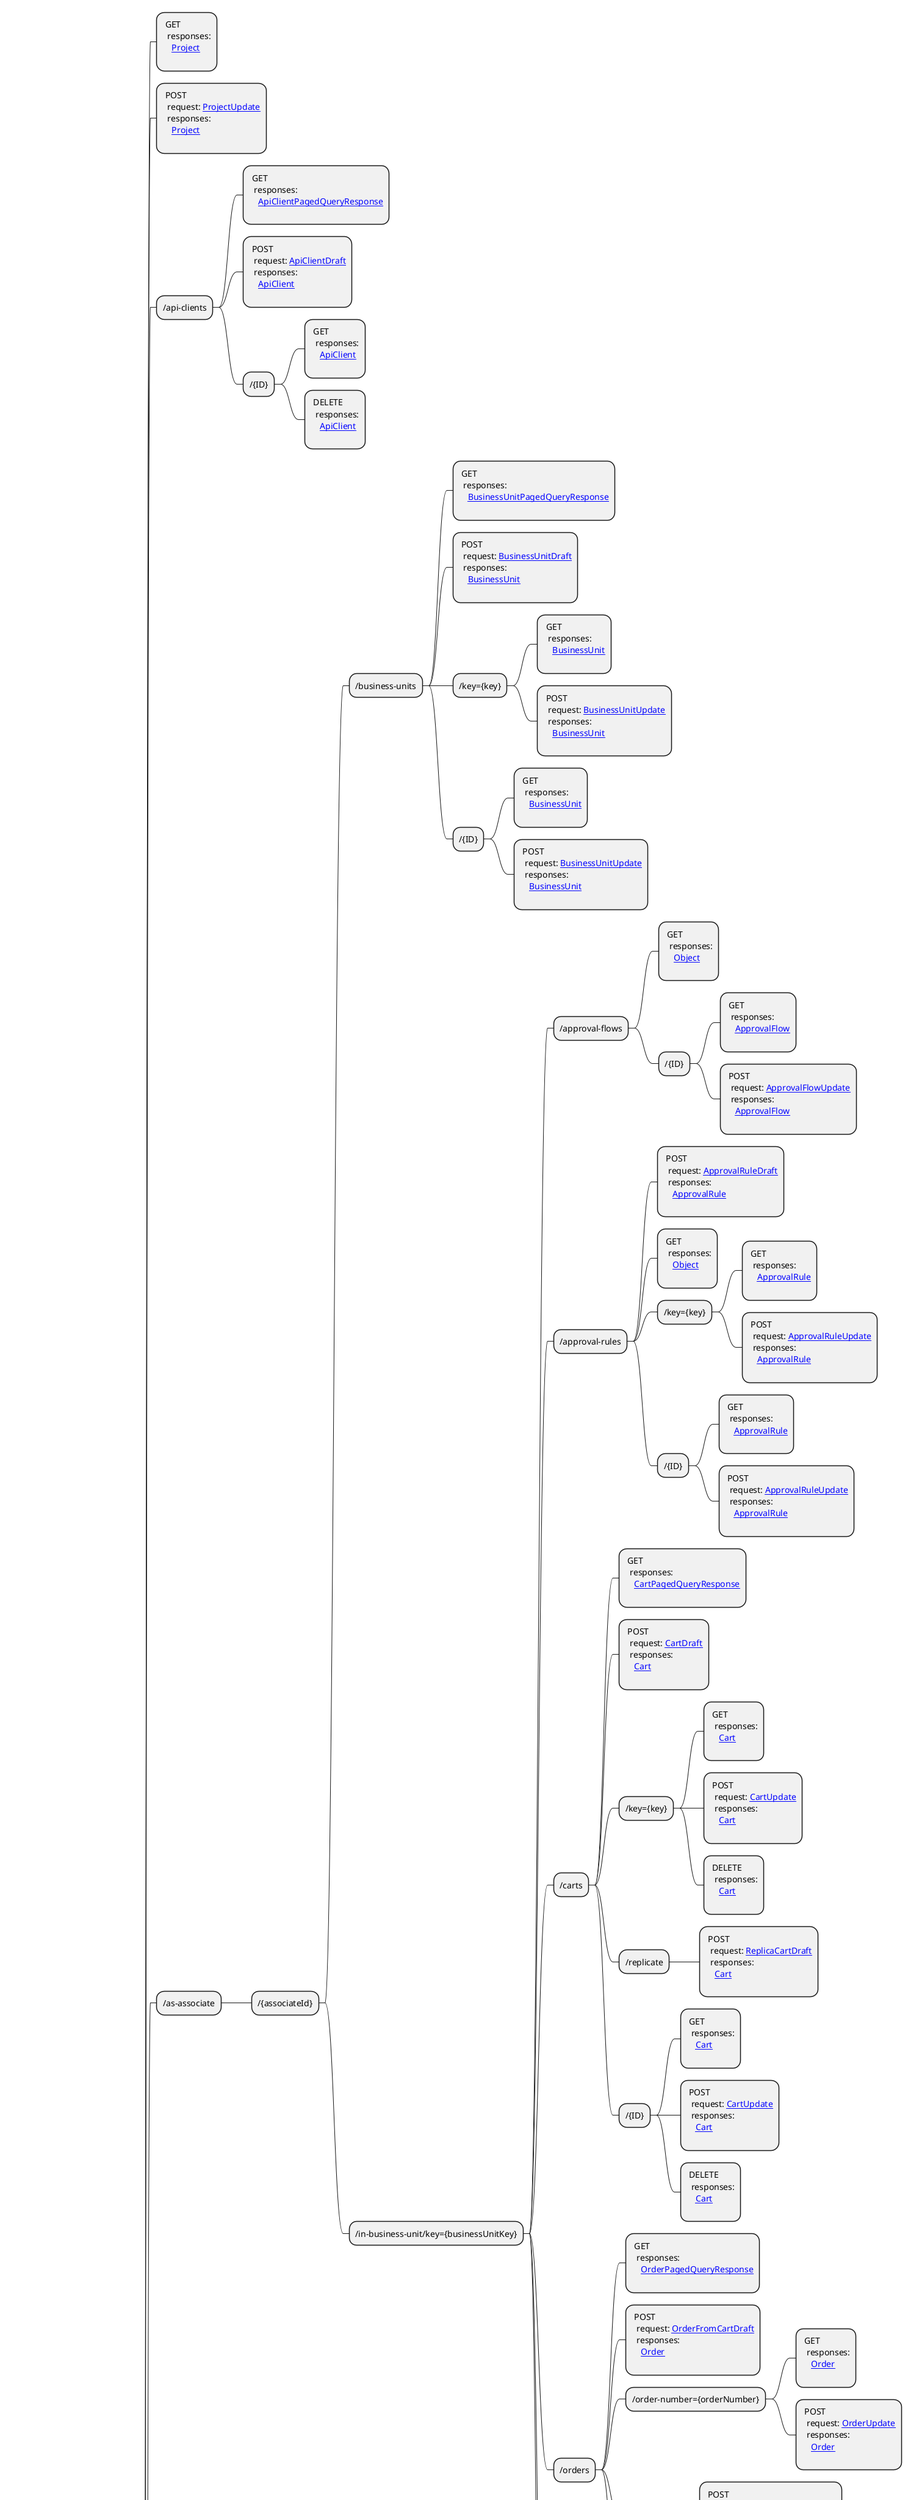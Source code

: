 @startmindmap

* Api
** /{projectKey}
***: GET
  responses:
    [[Project.svg Project]]
;
***: POST
  request: [[ProjectUpdate.svg ProjectUpdate]]
  responses:
    [[Project.svg Project]]
;
*** /api-clients
****: GET
  responses:
    [[ApiClientPagedQueryResponse.svg ApiClientPagedQueryResponse]]
;
****: POST
  request: [[ApiClientDraft.svg ApiClientDraft]]
  responses:
    [[ApiClient.svg ApiClient]]
;
**** /{ID}
*****: GET
  responses:
    [[ApiClient.svg ApiClient]]
;
*****: DELETE
  responses:
    [[ApiClient.svg ApiClient]]
;

*** /as-associate

**** /{associateId}

***** /business-units
******: GET
  responses:
    [[BusinessUnitPagedQueryResponse.svg BusinessUnitPagedQueryResponse]]
;
******: POST
  request: [[BusinessUnitDraft.svg BusinessUnitDraft]]
  responses:
    [[BusinessUnit.svg BusinessUnit]]
;
****** /key={key}
*******: GET
  responses:
    [[BusinessUnit.svg BusinessUnit]]
;
*******: POST
  request: [[BusinessUnitUpdate.svg BusinessUnitUpdate]]
  responses:
    [[BusinessUnit.svg BusinessUnit]]
;

****** /{ID}
*******: GET
  responses:
    [[BusinessUnit.svg BusinessUnit]]
;
*******: POST
  request: [[BusinessUnitUpdate.svg BusinessUnitUpdate]]
  responses:
    [[BusinessUnit.svg BusinessUnit]]
;

***** /in-business-unit/key={businessUnitKey}

****** /approval-flows
*******: GET
  responses:
    [[Object.svg Object]]
;
******* /{ID}
********: GET
  responses:
    [[ApprovalFlow.svg ApprovalFlow]]
;
********: POST
  request: [[ApprovalFlowUpdate.svg ApprovalFlowUpdate]]
  responses:
    [[ApprovalFlow.svg ApprovalFlow]]
;

****** /approval-rules
*******: POST
  request: [[ApprovalRuleDraft.svg ApprovalRuleDraft]]
  responses:
    [[ApprovalRule.svg ApprovalRule]]
;
*******: GET
  responses:
    [[Object.svg Object]]
;
******* /key={key}
********: GET
  responses:
    [[ApprovalRule.svg ApprovalRule]]
;
********: POST
  request: [[ApprovalRuleUpdate.svg ApprovalRuleUpdate]]
  responses:
    [[ApprovalRule.svg ApprovalRule]]
;

******* /{ID}
********: GET
  responses:
    [[ApprovalRule.svg ApprovalRule]]
;
********: POST
  request: [[ApprovalRuleUpdate.svg ApprovalRuleUpdate]]
  responses:
    [[ApprovalRule.svg ApprovalRule]]
;

****** /carts
*******: GET
  responses:
    [[CartPagedQueryResponse.svg CartPagedQueryResponse]]
;
*******: POST
  request: [[CartDraft.svg CartDraft]]
  responses:
    [[Cart.svg Cart]]
;
******* /key={key}
********: GET
  responses:
    [[Cart.svg Cart]]
;
********: POST
  request: [[CartUpdate.svg CartUpdate]]
  responses:
    [[Cart.svg Cart]]
;
********: DELETE
  responses:
    [[Cart.svg Cart]]
;

******* /replicate
********: POST
  request: [[ReplicaCartDraft.svg ReplicaCartDraft]]
  responses:
    [[Cart.svg Cart]]
;

******* /{ID}
********: GET
  responses:
    [[Cart.svg Cart]]
;
********: POST
  request: [[CartUpdate.svg CartUpdate]]
  responses:
    [[Cart.svg Cart]]
;
********: DELETE
  responses:
    [[Cart.svg Cart]]
;

****** /orders
*******: GET
  responses:
    [[OrderPagedQueryResponse.svg OrderPagedQueryResponse]]
;
*******: POST
  request: [[OrderFromCartDraft.svg OrderFromCartDraft]]
  responses:
    [[Order.svg Order]]
;
******* /order-number={orderNumber}
********: GET
  responses:
    [[Order.svg Order]]
;
********: POST
  request: [[OrderUpdate.svg OrderUpdate]]
  responses:
    [[Order.svg Order]]
;

******* /quotes
********: POST
  request: [[OrderFromQuoteDraft.svg OrderFromQuoteDraft]]
  responses:
    [[Order.svg Order]]
;

******* /{ID}
********: GET
  responses:
    [[Order.svg Order]]
;
********: POST
  request: [[OrderUpdate.svg OrderUpdate]]
  responses:
    [[Order.svg Order]]
;

****** /quote-requests
*******: GET
  responses:
    [[QuoteRequestPagedQueryResponse.svg QuoteRequestPagedQueryResponse]]
;
*******: POST
  request: [[QuoteRequestDraft.svg QuoteRequestDraft]]
  responses:
    [[QuoteRequest.svg QuoteRequest]]
;
******* /key={key}
********: GET
  responses:
    [[QuoteRequest.svg QuoteRequest]]
;
********: POST
  request: [[QuoteRequestUpdate.svg QuoteRequestUpdate]]
  responses:
    [[QuoteRequest.svg QuoteRequest]]
;

******* /{ID}
********: GET
  responses:
    [[QuoteRequest.svg QuoteRequest]]
;
********: POST
  request: [[QuoteRequestUpdate.svg QuoteRequestUpdate]]
  responses:
    [[QuoteRequest.svg QuoteRequest]]
;

****** /quotes
*******: GET
  responses:
    [[QuotePagedQueryResponse.svg QuotePagedQueryResponse]]
;
******* /key={key}
********: GET
  responses:
    [[Quote.svg Quote]]
;
********: POST
  request: [[QuoteUpdate.svg QuoteUpdate]]
  responses:
    [[Quote.svg Quote]]
;

******* /{ID}
********: GET
  responses:
    [[Quote.svg Quote]]
;
********: POST
  request: [[QuoteUpdate.svg QuoteUpdate]]
  responses:
    [[Quote.svg Quote]]
;

*** /associate-roles
****: GET
  responses:
    [[AssociateRolePagedQueryResponse.svg AssociateRolePagedQueryResponse]]
;
****: POST
  request: [[AssociateRoleDraft.svg AssociateRoleDraft]]
  responses:
    [[AssociateRole.svg AssociateRole]]
;
**** /key={key}
*****: GET
  responses:
    [[AssociateRole.svg AssociateRole]]
;
*****: POST
  request: [[AssociateRoleUpdate.svg AssociateRoleUpdate]]
  responses:
    [[AssociateRole.svg AssociateRole]]
;
*****: DELETE
  responses:
    [[AssociateRole.svg AssociateRole]]
;

**** /{ID}
*****: GET
  responses:
    [[AssociateRole.svg AssociateRole]]
;
*****: POST
  request: [[AssociateRoleUpdate.svg AssociateRoleUpdate]]
  responses:
    [[AssociateRole.svg AssociateRole]]
;
*****: DELETE
  responses:
    [[AssociateRole.svg AssociateRole]]
;

*** /attribute-groups
****: GET
  responses:
    [[AttributeGroupPagedQueryResponse.svg AttributeGroupPagedQueryResponse]]
;
****: POST
  request: [[AttributeGroupDraft.svg AttributeGroupDraft]]
  responses:
    [[AttributeGroup.svg AttributeGroup]]
;
**** /key={key}
*****: GET
  responses:
    [[AttributeGroup.svg AttributeGroup]]
;
*****: POST
  request: [[AttributeGroupUpdate.svg AttributeGroupUpdate]]
  responses:
    [[AttributeGroup.svg AttributeGroup]]
;
*****: DELETE
  responses:
    [[AttributeGroup.svg AttributeGroup]]
;

**** /{ID}
*****: GET
  responses:
    [[AttributeGroup.svg AttributeGroup]]
;
*****: POST
  request: [[AttributeGroupUpdate.svg AttributeGroupUpdate]]
  responses:
    [[AttributeGroup.svg AttributeGroup]]
;
*****: DELETE
  responses:
    [[AttributeGroup.svg AttributeGroup]]
;

*** /business-units
****: GET
  responses:
    [[BusinessUnitPagedQueryResponse.svg BusinessUnitPagedQueryResponse]]
;
****: POST
  request: [[BusinessUnitDraft.svg BusinessUnitDraft]]
  responses:
    [[BusinessUnit.svg BusinessUnit]]
;
**** /key={key}
*****: GET
  responses:
    [[BusinessUnit.svg BusinessUnit]]
;
*****: POST
  request: [[BusinessUnitUpdate.svg BusinessUnitUpdate]]
  responses:
    [[BusinessUnit.svg BusinessUnit]]
;
*****: DELETE
  responses:
    [[BusinessUnit.svg BusinessUnit]]
;

**** /{ID}
*****: GET
  responses:
    [[BusinessUnit.svg BusinessUnit]]
;
*****: POST
  request: [[BusinessUnitUpdate.svg BusinessUnitUpdate]]
  responses:
    [[BusinessUnit.svg BusinessUnit]]
;
*****: DELETE
  responses:
    [[BusinessUnit.svg BusinessUnit]]
;

*** /cart-discounts
****: GET
  responses:
    [[CartDiscountPagedQueryResponse.svg CartDiscountPagedQueryResponse]]
;
****: POST
  request: [[CartDiscountDraft.svg CartDiscountDraft]]
  responses:
    [[CartDiscount.svg CartDiscount]]
;
**** /key={key}
*****: GET
  responses:
    [[CartDiscount.svg CartDiscount]]
;
*****: POST
  request: [[CartDiscountUpdate.svg CartDiscountUpdate]]
  responses:
    [[CartDiscount.svg CartDiscount]]
;
*****: DELETE
  responses:
    [[CartDiscount.svg CartDiscount]]
;

**** /{ID}
*****: GET
  responses:
    [[CartDiscount.svg CartDiscount]]
;
*****: POST
  request: [[CartDiscountUpdate.svg CartDiscountUpdate]]
  responses:
    [[CartDiscount.svg CartDiscount]]
;
*****: DELETE
  responses:
    [[CartDiscount.svg CartDiscount]]
;

*** /carts
****: GET
  responses:
    [[CartPagedQueryResponse.svg CartPagedQueryResponse]]
;
****: POST
  request: [[CartDraft.svg CartDraft]]
  responses:
    [[Cart.svg Cart]]
;
**** /customer-id={customerId}
*****: GET
  responses:
    [[Cart.svg Cart]]
;

**** /key={key}
*****: GET
  responses:
    [[Cart.svg Cart]]
;
*****: POST
  request: [[CartUpdate.svg CartUpdate]]
  responses:
    [[Cart.svg Cart]]
;
*****: DELETE
  responses:
    [[Cart.svg Cart]]
;

**** /replicate
*****: POST
  request: [[ReplicaCartDraft.svg ReplicaCartDraft]]
  responses:
    [[Cart.svg Cart]]
;

**** /{ID}
*****: GET
  responses:
    [[Cart.svg Cart]]
;
*****: POST
  request: [[CartUpdate.svg CartUpdate]]
  responses:
    [[Cart.svg Cart]]
;
*****: DELETE
  responses:
    [[Cart.svg Cart]]
;

*** /categories
****: GET
  responses:
    [[CategoryPagedQueryResponse.svg CategoryPagedQueryResponse]]
;
****: POST
  request: [[CategoryDraft.svg CategoryDraft]]
  responses:
    [[Category.svg Category]]
;
**** /key={key}
*****: GET
  responses:
    [[Category.svg Category]]
;
*****: POST
  request: [[CategoryUpdate.svg CategoryUpdate]]
  responses:
    [[Category.svg Category]]
;
*****: DELETE
  responses:
    [[Category.svg Category]]
;

**** /{ID}
*****: GET
  responses:
    [[Category.svg Category]]
;
*****: POST
  request: [[CategoryUpdate.svg CategoryUpdate]]
  responses:
    [[Category.svg Category]]
;
*****: DELETE
  responses:
    [[Category.svg Category]]
;

*** /channels
****: GET
  responses:
    [[ChannelPagedQueryResponse.svg ChannelPagedQueryResponse]]
;
****: POST
  request: [[ChannelDraft.svg ChannelDraft]]
  responses:
    [[Channel.svg Channel]]
;
**** /{ID}
*****: GET
  responses:
    [[Channel.svg Channel]]
;
*****: POST
  request: [[ChannelUpdate.svg ChannelUpdate]]
  responses:
    [[Channel.svg Channel]]
;
*****: DELETE
  responses:
    [[Channel.svg Channel]]
;

*** /custom-objects
****: GET
  responses:
    [[CustomObjectPagedQueryResponse.svg CustomObjectPagedQueryResponse]]
;
****: POST
  request: [[CustomObjectDraft.svg CustomObjectDraft]]
  responses:
    [[CustomObject.svg CustomObject]]
;
**** /{container}
*****: GET
  responses:
    [[CustomObjectPagedQueryResponse.svg CustomObjectPagedQueryResponse]]
;

**** /{container}/{key}
*****: GET
  responses:
    [[CustomObject.svg CustomObject]]
;
*****: DELETE
  responses:
    [[CustomObject.svg CustomObject]]
;

*** /customer-groups
****: GET
  responses:
    [[CustomerGroupPagedQueryResponse.svg CustomerGroupPagedQueryResponse]]
;
****: POST
  request: [[CustomerGroupDraft.svg CustomerGroupDraft]]
  responses:
    [[CustomerGroup.svg CustomerGroup]]
;
**** /key={key}
*****: GET
  responses:
    [[CustomerGroup.svg CustomerGroup]]
;
*****: POST
  request: [[CustomerGroupUpdate.svg CustomerGroupUpdate]]
  responses:
    [[CustomerGroup.svg CustomerGroup]]
;
*****: DELETE
  responses:
    [[CustomerGroup.svg CustomerGroup]]
;

**** /{ID}
*****: GET
  responses:
    [[CustomerGroup.svg CustomerGroup]]
;
*****: POST
  request: [[CustomerGroupUpdate.svg CustomerGroupUpdate]]
  responses:
    [[CustomerGroup.svg CustomerGroup]]
;
*****: DELETE
  responses:
    [[CustomerGroup.svg CustomerGroup]]
;

*** /customers
****: GET
  responses:
    [[CustomerPagedQueryResponse.svg CustomerPagedQueryResponse]]
;
****: POST
  request: [[CustomerDraft.svg CustomerDraft]]
  responses:
    [[CustomerSignInResult.svg CustomerSignInResult]]
;
**** /email-token
*****: POST
  request: [[CustomerCreateEmailToken.svg CustomerCreateEmailToken]]
  responses:
    [[CustomerToken.svg CustomerToken]]
;

**** /email-token={emailToken}
*****: GET
  responses:
    [[Customer.svg Customer]]
;

**** /email/confirm
*****: POST
  request: [[CustomerEmailVerify.svg CustomerEmailVerify]]
  responses:
    [[Customer.svg Customer]]
;

**** /key={key}
*****: GET
  responses:
    [[Customer.svg Customer]]
;
*****: POST
  request: [[CustomerUpdate.svg CustomerUpdate]]
  responses:
    [[Customer.svg Customer]]
;
*****: DELETE
  responses:
    [[Customer.svg Customer]]
;

**** /password
*****: POST
  request: [[CustomerChangePassword.svg CustomerChangePassword]]
  responses:
    [[Customer.svg Customer]]
;

**** /password-token
*****: POST
  request: [[CustomerCreatePasswordResetToken.svg CustomerCreatePasswordResetToken]]
  responses:
    [[CustomerToken.svg CustomerToken]]
;

**** /password-token={passwordToken}
*****: GET
  responses:
    [[Customer.svg Customer]]
;

**** /password/reset
*****: POST
  request: [[CustomerResetPassword.svg CustomerResetPassword]]
  responses:
    [[Customer.svg Customer]]
;

**** /{ID}
*****: GET
  responses:
    [[Customer.svg Customer]]
;
*****: POST
  request: [[CustomerUpdate.svg CustomerUpdate]]
  responses:
    [[Customer.svg Customer]]
;
*****: DELETE
  responses:
    [[Customer.svg Customer]]
;

*** /discount-codes
****: GET
  responses:
    [[DiscountCodePagedQueryResponse.svg DiscountCodePagedQueryResponse]]
;
****: POST
  request: [[DiscountCodeDraft.svg DiscountCodeDraft]]
  responses:
    [[DiscountCode.svg DiscountCode]]
;
**** /{ID}
*****: GET
  responses:
    [[DiscountCode.svg DiscountCode]]
;
*****: POST
  request: [[DiscountCodeUpdate.svg DiscountCodeUpdate]]
  responses:
    [[DiscountCode.svg DiscountCode]]
;
*****: DELETE
  responses:
    [[DiscountCode.svg DiscountCode]]
;

*** /extensions
****: GET
  responses:
    [[ExtensionPagedQueryResponse.svg ExtensionPagedQueryResponse]]
;
****: POST
  request: [[ExtensionDraft.svg ExtensionDraft]]
  responses:
    [[Extension.svg Extension]]
;
**** /key={key}
*****: GET
  responses:
    [[Extension.svg Extension]]
;
*****: POST
  request: [[ExtensionUpdate.svg ExtensionUpdate]]
  responses:
    [[Extension.svg Extension]]
;
*****: DELETE
  responses:
    [[Extension.svg Extension]]
;

**** /{ID}
*****: GET
  responses:
    [[Extension.svg Extension]]
;
*****: POST
  request: [[ExtensionUpdate.svg ExtensionUpdate]]
  responses:
    [[Extension.svg Extension]]
;
*****: DELETE
  responses:
    [[Extension.svg Extension]]
;

*** /graphql
****: POST
  request: [[GraphQLRequest.svg GraphQLRequest]]
  responses:
    [[GraphQLResponse.svg GraphQLResponse]]
;

*** /in-business-unit/key={businessUnitKey}

**** /me

***** /customers
******: POST
  request: [[MyBusinessUnitAssociateDraft.svg MyBusinessUnitAssociateDraft]]
  responses:
    [[CustomerSignInResult.svg CustomerSignInResult]]
;

*** /in-store/key={storeKey}

**** /cart-discounts
*****: GET
  responses:
    [[CartDiscount.svg CartDiscount]]
;
*****: POST
  request: [[CartDiscountDraft.svg CartDiscountDraft]]
  responses:
    [[CartDiscount.svg CartDiscount]]
;
***** /key={key}
******: GET
  responses:
    [[CartDiscount.svg CartDiscount]]
;
******: POST
  request: [[CartDiscountUpdate.svg CartDiscountUpdate]]
  responses:
    [[CartDiscount.svg CartDiscount]]
;
******: DELETE
  responses:
    [[CartDiscount.svg CartDiscount]]
;

***** /{ID}
******: GET
  responses:
    [[CartDiscount.svg CartDiscount]]
;
******: POST
  request: [[CartDiscountUpdate.svg CartDiscountUpdate]]
  responses:
    [[CartDiscount.svg CartDiscount]]
;
******: DELETE
  responses:
    [[CartDiscount.svg CartDiscount]]
;

**** /carts
*****: GET
  responses:
    [[CartPagedQueryResponse.svg CartPagedQueryResponse]]
;
*****: POST
  request: [[CartDraft.svg CartDraft]]
  responses:
    [[Cart.svg Cart]]
;
***** /customer-id={customerId}
******: GET
  responses:
    [[Cart.svg Cart]]
;

***** /key={key}
******: GET
  responses:
    [[Cart.svg Cart]]
;
******: POST
  request: [[CartUpdate.svg CartUpdate]]
  responses:
    [[Cart.svg Cart]]
;
******: DELETE
  responses:
    [[Cart.svg Cart]]
;

***** /replicate
******: POST
  request: [[ReplicaCartDraft.svg ReplicaCartDraft]]
  responses:
    [[Cart.svg Cart]]
;

***** /{ID}
******: GET
  responses:
    [[Cart.svg Cart]]
;
******: POST
  request: [[CartUpdate.svg CartUpdate]]
  responses:
    [[Cart.svg Cart]]
;
******: DELETE
  responses:
    [[Cart.svg Cart]]
;

**** /customers
*****: GET
  responses:
    [[CustomerPagedQueryResponse.svg CustomerPagedQueryResponse]]
;
*****: POST
  request: [[CustomerDraft.svg CustomerDraft]]
  responses:
    [[CustomerSignInResult.svg CustomerSignInResult]]
;
***** /email-token
******: POST
  request: [[CustomerCreateEmailToken.svg CustomerCreateEmailToken]]
  responses:
    [[CustomerToken.svg CustomerToken]]
;

***** /email-token={emailToken}
******: GET
  responses:
    [[Customer.svg Customer]]
;

***** /email/confirm
******: POST
  request: [[CustomerEmailVerify.svg CustomerEmailVerify]]
  responses:
    [[Customer.svg Customer]]
;

***** /key={key}
******: GET
  responses:
    [[Customer.svg Customer]]
;
******: POST
  request: [[CustomerUpdate.svg CustomerUpdate]]
  responses:
    [[Customer.svg Customer]]
;
******: DELETE
  responses:
    [[Customer.svg Customer]]
;

***** /password
******: POST
  request: [[CustomerChangePassword.svg CustomerChangePassword]]
  responses:
    [[Customer.svg Customer]]
;

***** /password-token
******: POST
  request: [[CustomerCreatePasswordResetToken.svg CustomerCreatePasswordResetToken]]
  responses:
    [[CustomerToken.svg CustomerToken]]
;

***** /password-token={passwordToken}
******: GET
  responses:
    [[Customer.svg Customer]]
;

***** /password/reset
******: POST
  request: [[CustomerResetPassword.svg CustomerResetPassword]]
  responses:
    [[Customer.svg Customer]]
;

***** /{ID}
******: GET
  responses:
    [[Customer.svg Customer]]
;
******: POST
  request: [[CustomerUpdate.svg CustomerUpdate]]
  responses:
    [[Customer.svg Customer]]
;
******: DELETE
  responses:
    [[Customer.svg Customer]]
;

**** /login
*****: POST
  request: [[CustomerSignin.svg CustomerSignin]]
  responses:
    [[CustomerSignInResult.svg CustomerSignInResult]]
;

**** /me
*****: GET
  responses:
    [[Customer.svg Customer]]
;
*****: POST
  request: [[MyCustomerUpdate.svg MyCustomerUpdate]]
  responses:
    [[Customer.svg Customer]]
;
*****: DELETE
  responses:
    [[Customer.svg Customer]]
;
***** /active-cart
******: GET
  responses:
    [[Cart.svg Cart]]
;

***** /carts
******: GET
  responses:
    [[CartPagedQueryResponse.svg CartPagedQueryResponse]]
;
******: POST
  request: [[MyCartDraft.svg MyCartDraft]]
  responses:
    [[Cart.svg Cart]]
;
****** /{ID}
*******: GET
  responses:
    [[Cart.svg Cart]]
;
*******: POST
  request: [[MyCartUpdate.svg MyCartUpdate]]
  responses:
    [[Cart.svg Cart]]
;
*******: DELETE
  responses:
    [[Cart.svg Cart]]
;

***** /email/confirm
******: POST
  request: [[MyCustomerEmailVerify.svg MyCustomerEmailVerify]]
  responses:
    [[Customer.svg Customer]]
;

***** /login
******: POST
  request: [[MyCustomerSignin.svg MyCustomerSignin]]
  responses:
    [[CustomerSignInResult.svg CustomerSignInResult]]
;

***** /orders
******: GET
  responses:
    [[OrderPagedQueryResponse.svg OrderPagedQueryResponse]]
;
******: POST
  request: [[MyOrderFromCartDraft.svg MyOrderFromCartDraft]]
  responses:
    [[Order.svg Order]]
;
****** /{ID}
*******: GET
  responses:
    [[Order.svg Order]]
;

***** /password
******: POST
  request: [[MyCustomerChangePassword.svg MyCustomerChangePassword]]
  responses:
    [[Customer.svg Customer]]
;
****** /reset
*******: POST
  request: [[MyCustomerResetPassword.svg MyCustomerResetPassword]]
  responses:
    [[Customer.svg Customer]]
;

***** /shopping-lists
******: GET
  responses:
    [[ShoppingListPagedQueryResponse.svg ShoppingListPagedQueryResponse]]
;
******: POST
  request: [[MyShoppingListDraft.svg MyShoppingListDraft]]
  responses:
    [[ShoppingList.svg ShoppingList]]
;
****** /key={key}
*******: GET
  responses:
    [[ShoppingList.svg ShoppingList]]
;
*******: POST
  request: [[MyShoppingListUpdate.svg MyShoppingListUpdate]]
  responses:
    [[ShoppingList.svg ShoppingList]]
;
*******: DELETE
  responses:
    [[ShoppingList.svg ShoppingList]]
;

****** /{ID}
*******: GET
  responses:
    [[ShoppingList.svg ShoppingList]]
;
*******: POST
  request: [[MyShoppingListUpdate.svg MyShoppingListUpdate]]
  responses:
    [[ShoppingList.svg ShoppingList]]
;
*******: DELETE
  responses:
    [[ShoppingList.svg ShoppingList]]
;

***** /signup
******: POST
  request: [[MyCustomerDraft.svg MyCustomerDraft]]
  responses:
    [[CustomerSignInResult.svg CustomerSignInResult]]
;

**** /orders
*****: GET
  responses:
    [[OrderPagedQueryResponse.svg OrderPagedQueryResponse]]
;
*****: POST
  request: [[OrderFromCartDraft.svg OrderFromCartDraft]]
  responses:
    [[Order.svg Order]]
;
***** /order-number={orderNumber}
******: GET
  responses:
    [[Order.svg Order]]
;
******: POST
  request: [[OrderUpdate.svg OrderUpdate]]
  responses:
    [[Order.svg Order]]
;
******: DELETE
  responses:
    [[Order.svg Order]]
;

***** /{ID}
******: GET
  responses:
    [[Order.svg Order]]
;
******: POST
  request: [[OrderUpdate.svg OrderUpdate]]
  responses:
    [[Order.svg Order]]
;
******: DELETE
  responses:
    [[Order.svg Order]]
;

**** /product-projections

***** /key={key}
******: GET
  responses:
    [[ProductProjection.svg ProductProjection]]
;

***** /{ID}
******: GET
  responses:
    [[ProductProjection.svg ProductProjection]]
;

**** /product-selection-assignments
*****: GET
  responses:
    [[ProductsInStorePagedQueryResponse.svg ProductsInStorePagedQueryResponse]]
;

**** /shipping-methods

***** /matching-cart
******: GET
  responses:
    [[ShippingMethodPagedQueryResponse.svg ShippingMethodPagedQueryResponse]]
;

**** /shopping-lists
*****: GET
  responses:
    [[ShoppingListPagedQueryResponse.svg ShoppingListPagedQueryResponse]]
;
*****: POST
  request: [[ShoppingListDraft.svg ShoppingListDraft]]
  responses:
    [[ShoppingList.svg ShoppingList]]
;
***** /key={key}
******: GET
  responses:
    [[ShoppingList.svg ShoppingList]]
;
******: POST
  request: [[ShoppingListUpdate.svg ShoppingListUpdate]]
  responses:
    [[ShoppingList.svg ShoppingList]]
;
******: DELETE
  responses:
    [[ShoppingList.svg ShoppingList]]
;

***** /{ID}
******: GET
  responses:
    [[ShoppingList.svg ShoppingList]]
;
******: POST
  request: [[ShoppingListUpdate.svg ShoppingListUpdate]]
  responses:
    [[ShoppingList.svg ShoppingList]]
;
******: DELETE
  responses:
    [[ShoppingList.svg ShoppingList]]
;

*** /inventory
****: GET
  responses:
    [[InventoryPagedQueryResponse.svg InventoryPagedQueryResponse]]
;
****: POST
  request: [[InventoryEntryDraft.svg InventoryEntryDraft]]
  responses:
    [[InventoryEntry.svg InventoryEntry]]
;
**** /key={key}
*****: GET
  responses:
    [[InventoryEntry.svg InventoryEntry]]
;
*****: POST
  request: [[InventoryEntryUpdate.svg InventoryEntryUpdate]]
  responses:
    [[InventoryEntry.svg InventoryEntry]]
;
*****: DELETE
  responses:
    [[InventoryEntry.svg InventoryEntry]]
;

**** /{ID}
*****: GET
  responses:
    [[InventoryEntry.svg InventoryEntry]]
;
*****: POST
  request: [[InventoryEntryUpdate.svg InventoryEntryUpdate]]
  responses:
    [[InventoryEntry.svg InventoryEntry]]
;
*****: DELETE
  responses:
    [[InventoryEntry.svg InventoryEntry]]
;

*** /login
****: POST
  request: [[CustomerSignin.svg CustomerSignin]]
  responses:
    [[CustomerSignInResult.svg CustomerSignInResult]]
;

*** /me
****: GET
  responses:
    [[Customer.svg Customer]]
;
****: POST
  request: [[MyCustomerUpdate.svg MyCustomerUpdate]]
  responses:
    [[Customer.svg Customer]]
;
****: DELETE
  responses:
    [[Customer.svg Customer]]
;
**** /active-cart
*****: GET
  responses:
    [[Cart.svg Cart]]
;

**** /business-units
*****: GET
  responses:
    [[BusinessUnitPagedQueryResponse.svg BusinessUnitPagedQueryResponse]]
;
*****: POST
  request: [[MyBusinessUnitDraft.svg MyBusinessUnitDraft]]
  responses:
    [[BusinessUnit.svg BusinessUnit]]
;
***** /key={key}
******: GET
  responses:
    [[BusinessUnit.svg BusinessUnit]]
;
******: POST
  request: [[MyBusinessUnitUpdate.svg MyBusinessUnitUpdate]]
  responses:
    [[BusinessUnit.svg BusinessUnit]]
;
******: DELETE
  responses:
    [[BusinessUnit.svg BusinessUnit]]
;

***** /{ID}
******: GET
  responses:
    [[BusinessUnit.svg BusinessUnit]]
;
******: POST
  request: [[MyBusinessUnitUpdate.svg MyBusinessUnitUpdate]]
  responses:
    [[BusinessUnit.svg BusinessUnit]]
;
******: DELETE
  responses:
    [[BusinessUnit.svg BusinessUnit]]
;

**** /carts
*****: GET
  responses:
    [[CartPagedQueryResponse.svg CartPagedQueryResponse]]
;
*****: POST
  request: [[MyCartDraft.svg MyCartDraft]]
  responses:
    [[Cart.svg Cart]]
;
***** /key={key}
******: GET
  responses:
    [[Cart.svg Cart]]
;
******: POST
  request: [[MyCartUpdate.svg MyCartUpdate]]
  responses:
    [[Cart.svg Cart]]
;
******: DELETE
  responses:
    [[Cart.svg Cart]]
;

***** /replicate
******: POST
  request: [[ReplicaMyCartDraft.svg ReplicaMyCartDraft]]
  responses:
    [[Cart.svg Cart]]
;

***** /{ID}
******: GET
  responses:
    [[Cart.svg Cart]]
;
******: POST
  request: [[MyCartUpdate.svg MyCartUpdate]]
  responses:
    [[Cart.svg Cart]]
;
******: DELETE
  responses:
    [[Cart.svg Cart]]
;

**** /email/confirm
*****: POST
  request: [[MyCustomerEmailVerify.svg MyCustomerEmailVerify]]
  responses:
    [[Customer.svg Customer]]
;

**** /login
*****: POST
  request: [[MyCustomerSignin.svg MyCustomerSignin]]
  responses:
    [[CustomerSignInResult.svg CustomerSignInResult]]
;

**** /orders
*****: GET
  responses:
    [[OrderPagedQueryResponse.svg OrderPagedQueryResponse]]
;
*****: POST
  request: [[MyOrderFromCartDraft.svg MyOrderFromCartDraft]]
  responses:
    [[Order.svg Order]]
;
***** /quotes
******: POST
  request: [[MyOrderFromQuoteDraft.svg MyOrderFromQuoteDraft]]
  responses:
    [[Order.svg Order]]
;

***** /{ID}
******: GET
  responses:
    [[Order.svg Order]]
;

**** /password
*****: POST
  request: [[MyCustomerChangePassword.svg MyCustomerChangePassword]]
  responses:
    [[Customer.svg Customer]]
;
***** /reset
******: POST
  request: [[MyCustomerResetPassword.svg MyCustomerResetPassword]]
  responses:
    [[Customer.svg Customer]]
;

**** /payments
*****: GET
  responses:
    [[MyPaymentPagedQueryResponse.svg MyPaymentPagedQueryResponse]]
;
*****: POST
  request: [[MyPaymentDraft.svg MyPaymentDraft]]
  responses:
    [[MyPayment.svg MyPayment]]
;
***** /{ID}
******: GET
  responses:
    [[MyPayment.svg MyPayment]]
;
******: POST
  request: [[MyPaymentUpdate.svg MyPaymentUpdate]]
  responses:
    [[MyPayment.svg MyPayment]]
;
******: DELETE
  responses:
    [[MyPayment.svg MyPayment]]
;

**** /quote-requests
*****: GET
  responses:
    [[QuoteRequestPagedQueryResponse.svg QuoteRequestPagedQueryResponse]]
;
*****: POST
  request: [[MyQuoteRequestDraft.svg MyQuoteRequestDraft]]
  responses:
    [[QuoteRequest.svg QuoteRequest]]
;
***** /key={key}
******: GET
  responses:
    [[QuoteRequest.svg QuoteRequest]]
;
******: POST
  request: [[MyQuoteRequestUpdate.svg MyQuoteRequestUpdate]]
  responses:
    [[QuoteRequest.svg QuoteRequest]]
;
******: DELETE
  responses:
    [[QuoteRequest.svg QuoteRequest]]
;

***** /{ID}
******: GET
  responses:
    [[QuoteRequest.svg QuoteRequest]]
;
******: POST
  request: [[MyQuoteRequestUpdate.svg MyQuoteRequestUpdate]]
  responses:
    [[QuoteRequest.svg QuoteRequest]]
;
******: DELETE
  responses:
    [[QuoteRequest.svg QuoteRequest]]
;

**** /quotes
*****: GET
  responses:
    [[QuotePagedQueryResponse.svg QuotePagedQueryResponse]]
;
***** /key={key}
******: GET
  responses:
    [[Quote.svg Quote]]
;
******: POST
  request: [[MyQuoteUpdate.svg MyQuoteUpdate]]
  responses:
    [[Quote.svg Quote]]
;

***** /{ID}
******: GET
  responses:
    [[Quote.svg Quote]]
;
******: POST
  request: [[MyQuoteUpdate.svg MyQuoteUpdate]]
  responses:
    [[Quote.svg Quote]]
;

**** /shopping-lists
*****: GET
  responses:
    [[ShoppingListPagedQueryResponse.svg ShoppingListPagedQueryResponse]]
;
*****: POST
  request: [[MyShoppingListDraft.svg MyShoppingListDraft]]
  responses:
    [[ShoppingList.svg ShoppingList]]
;
***** /key={key}
******: GET
  responses:
    [[ShoppingList.svg ShoppingList]]
;
******: POST
  request: [[MyShoppingListUpdate.svg MyShoppingListUpdate]]
  responses:
    [[ShoppingList.svg ShoppingList]]
;
******: DELETE
  responses:
    [[ShoppingList.svg ShoppingList]]
;

***** /{ID}
******: GET
  responses:
    [[ShoppingList.svg ShoppingList]]
;
******: POST
  request: [[MyShoppingListUpdate.svg MyShoppingListUpdate]]
  responses:
    [[ShoppingList.svg ShoppingList]]
;
******: DELETE
  responses:
    [[ShoppingList.svg ShoppingList]]
;

**** /signup
*****: POST
  request: [[MyCustomerDraft.svg MyCustomerDraft]]
  responses:
    [[CustomerSignInResult.svg CustomerSignInResult]]
;

*** /messages
****: GET
  responses:
    [[MessagePagedQueryResponse.svg MessagePagedQueryResponse]]
;
**** /{ID}
*****: GET
  responses:
    [[Message.svg Message]]
;

*** /orders
****: GET
  responses:
    [[OrderPagedQueryResponse.svg OrderPagedQueryResponse]]
;
****: POST
  request: [[OrderFromCartDraft.svg OrderFromCartDraft]]
  responses:
    [[Order.svg Order]]
;
**** /edits
*****: GET
  responses:
    [[OrderEditPagedQueryResponse.svg OrderEditPagedQueryResponse]]
;
*****: POST
  request: [[OrderEditDraft.svg OrderEditDraft]]
  responses:
    [[OrderEdit.svg OrderEdit]]
;
***** /key={key}
******: GET
  responses:
    [[OrderEdit.svg OrderEdit]]
;
******: POST
  request: [[OrderEditUpdate.svg OrderEditUpdate]]
  responses:
    [[OrderEdit.svg OrderEdit]]
;
******: DELETE
  responses:
    [[OrderEdit.svg OrderEdit]]
;

***** /{ID}
******: GET
  responses:
    [[OrderEdit.svg OrderEdit]]
;
******: POST
  request: [[OrderEditUpdate.svg OrderEditUpdate]]
  responses:
    [[OrderEdit.svg OrderEdit]]
;
******: DELETE
  responses:
    [[OrderEdit.svg OrderEdit]]
;
****** /apply
*******: POST
  request: [[OrderEditApply.svg OrderEditApply]]
  responses:
    [[OrderEdit.svg OrderEdit]]
;

**** /import
*****: POST
  request: [[OrderImportDraft.svg OrderImportDraft]]
  responses:
    [[Order.svg Order]]
;

**** /order-number={orderNumber}
*****: GET
  responses:
    [[Order.svg Order]]
;
*****: POST
  request: [[OrderUpdate.svg OrderUpdate]]
  responses:
    [[Order.svg Order]]
;
*****: DELETE
  responses:
    [[Order.svg Order]]
;

**** /quotes
*****: POST
  request: [[OrderFromQuoteDraft.svg OrderFromQuoteDraft]]
  responses:
    [[Order.svg Order]]
;

**** /search
*****: POST
  request: [[OrderSearchRequest.svg OrderSearchRequest]]
  responses:
    [[OrderPagedSearchResponse.svg OrderPagedSearchResponse]]
;
*****: HEAD
  responses:
    
;

**** /{ID}
*****: GET
  responses:
    [[Order.svg Order]]
;
*****: POST
  request: [[OrderUpdate.svg OrderUpdate]]
  responses:
    [[Order.svg Order]]
;
*****: DELETE
  responses:
    [[Order.svg Order]]
;

*** /payments
****: GET
  responses:
    [[PaymentPagedQueryResponse.svg PaymentPagedQueryResponse]]
;
****: POST
  request: [[PaymentDraft.svg PaymentDraft]]
  responses:
    [[Payment.svg Payment]]
;
**** /key={key}
*****: GET
  responses:
    [[Payment.svg Payment]]
;
*****: POST
  request: [[PaymentUpdate.svg PaymentUpdate]]
  responses:
    [[Payment.svg Payment]]
;
*****: DELETE
  responses:
    [[Payment.svg Payment]]
;

**** /{ID}
*****: GET
  responses:
    [[Payment.svg Payment]]
;
*****: POST
  request: [[PaymentUpdate.svg PaymentUpdate]]
  responses:
    [[Payment.svg Payment]]
;
*****: DELETE
  responses:
    [[Payment.svg Payment]]
;

*** /product-discounts
****: GET
  responses:
    [[ProductDiscountPagedQueryResponse.svg ProductDiscountPagedQueryResponse]]
;
****: POST
  request: [[ProductDiscountDraft.svg ProductDiscountDraft]]
  responses:
    [[ProductDiscount.svg ProductDiscount]]
;
**** /key={key}
*****: GET
  responses:
    [[ProductDiscount.svg ProductDiscount]]
;
*****: POST
  request: [[ProductDiscountUpdate.svg ProductDiscountUpdate]]
  responses:
    [[ProductDiscount.svg ProductDiscount]]
;
*****: DELETE
  responses:
    [[ProductDiscount.svg ProductDiscount]]
;

**** /matching
*****: POST
  request: [[ProductDiscountMatchQuery.svg ProductDiscountMatchQuery]]
  responses:
    [[ProductDiscount.svg ProductDiscount]]
;

**** /{ID}
*****: GET
  responses:
    [[ProductDiscount.svg ProductDiscount]]
;
*****: POST
  request: [[ProductDiscountUpdate.svg ProductDiscountUpdate]]
  responses:
    [[ProductDiscount.svg ProductDiscount]]
;
*****: DELETE
  responses:
    [[ProductDiscount.svg ProductDiscount]]
;

*** /product-projections
****: GET
  responses:
    [[ProductProjectionPagedQueryResponse.svg ProductProjectionPagedQueryResponse]]
;
**** /key={key}
*****: GET
  responses:
    [[ProductProjection.svg ProductProjection]]
;

**** /search
*****: POST
  request: String
  responses:
    [[ProductProjectionPagedSearchResponse.svg ProductProjectionPagedSearchResponse]]
;
*****: GET
  responses:
    [[ProductProjectionPagedSearchResponse.svg ProductProjectionPagedSearchResponse]]
;

**** /suggest
*****: GET
  responses:
    [[SuggestionResult.svg SuggestionResult]]
;

**** /{ID}
*****: GET
  responses:
    [[ProductProjection.svg ProductProjection]]
;

*** /product-selections
****: GET
  responses:
    [[ProductSelectionPagedQueryResponse.svg ProductSelectionPagedQueryResponse]]
;
****: POST
  request: [[ProductSelectionDraft.svg ProductSelectionDraft]]
  responses:
    [[ProductSelection.svg ProductSelection]]
;
**** /key={key}
*****: GET
  responses:
    [[ProductSelection.svg ProductSelection]]
;
*****: POST
  request: [[ProductSelectionUpdate.svg ProductSelectionUpdate]]
  responses:
    [[ProductSelection.svg ProductSelection]]
;
*****: DELETE
  responses:
    [[ProductSelection.svg ProductSelection]]
;
***** /products
******: GET
  responses:
    [[ProductSelectionProductPagedQueryResponse.svg ProductSelectionProductPagedQueryResponse]]
;

**** /{ID}
*****: GET
  responses:
    [[ProductSelection.svg ProductSelection]]
;
*****: POST
  request: [[ProductSelectionUpdate.svg ProductSelectionUpdate]]
  responses:
    [[ProductSelection.svg ProductSelection]]
;
*****: DELETE
  responses:
    [[ProductSelection.svg ProductSelection]]
;
***** /products
******: GET
  responses:
    [[ProductSelectionProductPagedQueryResponse.svg ProductSelectionProductPagedQueryResponse]]
;

*** /product-types
****: GET
  responses:
    [[ProductTypePagedQueryResponse.svg ProductTypePagedQueryResponse]]
;
****: HEAD
  responses:
    
;
****: POST
  request: [[ProductTypeDraft.svg ProductTypeDraft]]
  responses:
    [[ProductType.svg ProductType]]
;
**** /key={key}
*****: GET
  responses:
    [[ProductType.svg ProductType]]
;
*****: HEAD
  responses:
    
;
*****: POST
  request: [[ProductTypeUpdate.svg ProductTypeUpdate]]
  responses:
    [[ProductType.svg ProductType]]
;
*****: DELETE
  responses:
    [[ProductType.svg ProductType]]
;

**** /{ID}
*****: GET
  responses:
    [[ProductType.svg ProductType]]
;
*****: HEAD
  responses:
    
;
*****: POST
  request: [[ProductTypeUpdate.svg ProductTypeUpdate]]
  responses:
    [[ProductType.svg ProductType]]
;
*****: DELETE
  responses:
    [[ProductType.svg ProductType]]
;

*** /products
****: GET
  responses:
    [[ProductPagedQueryResponse.svg ProductPagedQueryResponse]]
;
****: HEAD
  responses:
    
;
****: POST
  request: [[ProductDraft.svg ProductDraft]]
  responses:
    [[Product.svg Product]]
;
**** /key={key}
*****: GET
  responses:
    [[Product.svg Product]]
;
*****: HEAD
  responses:
    
;
*****: POST
  request: [[ProductUpdate.svg ProductUpdate]]
  responses:
    [[Product.svg Product]]
;
*****: DELETE
  responses:
    [[Product.svg Product]]
;
***** /product-selections
******: GET
  responses:
    [[AssignedProductSelectionPagedQueryResponse.svg AssignedProductSelectionPagedQueryResponse]]
;

**** /{ID}
*****: GET
  responses:
    [[Product.svg Product]]
;
*****: HEAD
  responses:
    
;
*****: POST
  request: [[ProductUpdate.svg ProductUpdate]]
  responses:
    [[Product.svg Product]]
;
*****: DELETE
  responses:
    [[Product.svg Product]]
;
***** /images
******: POST
  request: [[File.svg File]]
  responses:
    [[Product.svg Product]]
;

***** /product-selections
******: GET
  responses:
    [[AssignedProductSelectionPagedQueryResponse.svg AssignedProductSelectionPagedQueryResponse]]
;

*** /quote-requests
****: GET
  responses:
    [[QuoteRequestPagedQueryResponse.svg QuoteRequestPagedQueryResponse]]
;
****: POST
  request: [[QuoteRequestDraft.svg QuoteRequestDraft]]
  responses:
    [[QuoteRequest.svg QuoteRequest]]
;
**** /key={key}
*****: GET
  responses:
    [[QuoteRequest.svg QuoteRequest]]
;
*****: POST
  request: [[QuoteRequestUpdate.svg QuoteRequestUpdate]]
  responses:
    [[QuoteRequest.svg QuoteRequest]]
;
*****: DELETE
  responses:
    [[QuoteRequest.svg QuoteRequest]]
;

**** /{ID}
*****: GET
  responses:
    [[QuoteRequest.svg QuoteRequest]]
;
*****: POST
  request: [[QuoteRequestUpdate.svg QuoteRequestUpdate]]
  responses:
    [[QuoteRequest.svg QuoteRequest]]
;
*****: DELETE
  responses:
    [[QuoteRequest.svg QuoteRequest]]
;

*** /quotes
****: GET
  responses:
    [[QuotePagedQueryResponse.svg QuotePagedQueryResponse]]
;
****: POST
  request: [[QuoteDraft.svg QuoteDraft]]
  responses:
    [[Quote.svg Quote]]
;
**** /key={key}
*****: GET
  responses:
    [[Quote.svg Quote]]
;
*****: POST
  request: [[QuoteUpdate.svg QuoteUpdate]]
  responses:
    [[Quote.svg Quote]]
;
*****: DELETE
  responses:
    [[Quote.svg Quote]]
;

**** /{ID}
*****: GET
  responses:
    [[Quote.svg Quote]]
;
*****: POST
  request: [[QuoteUpdate.svg QuoteUpdate]]
  responses:
    [[Quote.svg Quote]]
;
*****: DELETE
  responses:
    [[Quote.svg Quote]]
;

*** /reviews
****: GET
  responses:
    [[ReviewPagedQueryResponse.svg ReviewPagedQueryResponse]]
;
****: POST
  request: [[ReviewDraft.svg ReviewDraft]]
  responses:
    [[Review.svg Review]]
;
**** /key={key}
*****: GET
  responses:
    [[Review.svg Review]]
;
*****: POST
  request: [[ReviewUpdate.svg ReviewUpdate]]
  responses:
    [[Review.svg Review]]
;
*****: DELETE
  responses:
    [[Review.svg Review]]
;

**** /{ID}
*****: GET
  responses:
    [[Review.svg Review]]
;
*****: POST
  request: [[ReviewUpdate.svg ReviewUpdate]]
  responses:
    [[Review.svg Review]]
;
*****: DELETE
  responses:
    [[Review.svg Review]]
;

*** /shipping-methods
****: GET
  responses:
    [[ShippingMethodPagedQueryResponse.svg ShippingMethodPagedQueryResponse]]
;
****: POST
  request: [[ShippingMethodDraft.svg ShippingMethodDraft]]
  responses:
    [[ShippingMethod.svg ShippingMethod]]
;
**** /key={key}
*****: GET
  responses:
    [[ShippingMethod.svg ShippingMethod]]
;
*****: POST
  request: [[ShippingMethodUpdate.svg ShippingMethodUpdate]]
  responses:
    [[ShippingMethod.svg ShippingMethod]]
;
*****: DELETE
  responses:
    [[ShippingMethod.svg ShippingMethod]]
;

**** /matching-cart
*****: GET
  responses:
    [[ShippingMethodPagedQueryResponse.svg ShippingMethodPagedQueryResponse]]
;

**** /matching-cart-location
*****: GET
  responses:
    [[ShippingMethodPagedQueryResponse.svg ShippingMethodPagedQueryResponse]]
;

**** /matching-location
*****: GET
  responses:
    [[ShippingMethodPagedQueryResponse.svg ShippingMethodPagedQueryResponse]]
;

**** /matching-orderedit
*****: GET
  responses:
    [[ShippingMethodPagedQueryResponse.svg ShippingMethodPagedQueryResponse]]
;

**** /{ID}
*****: GET
  responses:
    [[ShippingMethod.svg ShippingMethod]]
;
*****: POST
  request: [[ShippingMethodUpdate.svg ShippingMethodUpdate]]
  responses:
    [[ShippingMethod.svg ShippingMethod]]
;
*****: DELETE
  responses:
    [[ShippingMethod.svg ShippingMethod]]
;

*** /shopping-lists
****: GET
  responses:
    [[ShoppingListPagedQueryResponse.svg ShoppingListPagedQueryResponse]]
;
****: POST
  request: [[ShoppingListDraft.svg ShoppingListDraft]]
  responses:
    [[ShoppingList.svg ShoppingList]]
;
**** /key={key}
*****: GET
  responses:
    [[ShoppingList.svg ShoppingList]]
;
*****: POST
  request: [[ShoppingListUpdate.svg ShoppingListUpdate]]
  responses:
    [[ShoppingList.svg ShoppingList]]
;
*****: DELETE
  responses:
    [[ShoppingList.svg ShoppingList]]
;

**** /{ID}
*****: GET
  responses:
    [[ShoppingList.svg ShoppingList]]
;
*****: POST
  request: [[ShoppingListUpdate.svg ShoppingListUpdate]]
  responses:
    [[ShoppingList.svg ShoppingList]]
;
*****: DELETE
  responses:
    [[ShoppingList.svg ShoppingList]]
;

*** /staged-quotes
****: GET
  responses:
    [[StagedQuotePagedQueryResponse.svg StagedQuotePagedQueryResponse]]
;
****: POST
  request: [[StagedQuoteDraft.svg StagedQuoteDraft]]
  responses:
    [[StagedQuote.svg StagedQuote]]
;
**** /key={key}
*****: GET
  responses:
    [[StagedQuote.svg StagedQuote]]
;
*****: POST
  request: [[StagedQuoteUpdate.svg StagedQuoteUpdate]]
  responses:
    [[StagedQuote.svg StagedQuote]]
;
*****: DELETE
  responses:
    [[StagedQuote.svg StagedQuote]]
;

**** /{ID}
*****: GET
  responses:
    [[StagedQuote.svg StagedQuote]]
;
*****: POST
  request: [[StagedQuoteUpdate.svg StagedQuoteUpdate]]
  responses:
    [[StagedQuote.svg StagedQuote]]
;
*****: DELETE
  responses:
    [[StagedQuote.svg StagedQuote]]
;

*** /standalone-prices
****: GET
  responses:
    [[StandalonePricePagedQueryResponse.svg StandalonePricePagedQueryResponse]]
;
****: POST
  request: [[StandalonePriceDraft.svg StandalonePriceDraft]]
  responses:
    [[StandalonePrice.svg StandalonePrice]]
;
**** /key={key}
*****: GET
  responses:
    [[StandalonePrice.svg StandalonePrice]]
;
*****: POST
  request: [[StandalonePriceUpdate.svg StandalonePriceUpdate]]
  responses:
    [[StandalonePrice.svg StandalonePrice]]
;
*****: DELETE
  responses:
    [[StandalonePrice.svg StandalonePrice]]
;

**** /{ID}
*****: GET
  responses:
    [[StandalonePrice.svg StandalonePrice]]
;
*****: POST
  request: [[StandalonePriceUpdate.svg StandalonePriceUpdate]]
  responses:
    [[StandalonePrice.svg StandalonePrice]]
;
*****: DELETE
  responses:
    [[StandalonePrice.svg StandalonePrice]]
;

*** /states
****: GET
  responses:
    [[StatePagedQueryResponse.svg StatePagedQueryResponse]]
;
****: POST
  request: [[StateDraft.svg StateDraft]]
  responses:
    [[State.svg State]]
;
**** /key={key}
*****: GET
  responses:
    [[State.svg State]]
;
*****: POST
  request: [[StateUpdate.svg StateUpdate]]
  responses:
    [[State.svg State]]
;
*****: DELETE
  responses:
    [[State.svg State]]
;

**** /{ID}
*****: GET
  responses:
    [[State.svg State]]
;
*****: POST
  request: [[StateUpdate.svg StateUpdate]]
  responses:
    [[State.svg State]]
;
*****: DELETE
  responses:
    [[State.svg State]]
;

*** /stores
****: GET
  responses:
    [[StorePagedQueryResponse.svg StorePagedQueryResponse]]
;
****: POST
  request: [[StoreDraft.svg StoreDraft]]
  responses:
    [[Store.svg Store]]
;
**** /key={key}
*****: GET
  responses:
    [[Store.svg Store]]
;
*****: POST
  request: [[StoreUpdate.svg StoreUpdate]]
  responses:
    [[Store.svg Store]]
;
*****: DELETE
  responses:
    [[Store.svg Store]]
;

**** /{ID}
*****: GET
  responses:
    [[Store.svg Store]]
;
*****: POST
  request: [[StoreUpdate.svg StoreUpdate]]
  responses:
    [[Store.svg Store]]
;
*****: DELETE
  responses:
    [[Store.svg Store]]
;

*** /subscriptions
****: GET
  responses:
    [[SubscriptionPagedQueryResponse.svg SubscriptionPagedQueryResponse]]
;
****: POST
  request: [[SubscriptionDraft.svg SubscriptionDraft]]
  responses:
    [[Subscription.svg Subscription]]
;
**** /key={key}
*****: GET
  responses:
    [[Subscription.svg Subscription]]
;
*****: POST
  request: [[SubscriptionUpdate.svg SubscriptionUpdate]]
  responses:
    [[Subscription.svg Subscription]]
;
*****: DELETE
  responses:
    [[Subscription.svg Subscription]]
;

**** /{ID}
*****: GET
  responses:
    [[Subscription.svg Subscription]]
;
*****: POST
  request: [[SubscriptionUpdate.svg SubscriptionUpdate]]
  responses:
    [[Subscription.svg Subscription]]
;
*****: DELETE
  responses:
    [[Subscription.svg Subscription]]
;
***** /health
******: GET
  responses:
    
;

*** /tax-categories
****: GET
  responses:
    [[TaxCategoryPagedQueryResponse.svg TaxCategoryPagedQueryResponse]]
;
****: POST
  request: [[TaxCategoryDraft.svg TaxCategoryDraft]]
  responses:
    [[TaxCategory.svg TaxCategory]]
;
**** /key={key}
*****: GET
  responses:
    [[TaxCategory.svg TaxCategory]]
;
*****: POST
  request: [[TaxCategoryUpdate.svg TaxCategoryUpdate]]
  responses:
    [[TaxCategory.svg TaxCategory]]
;
*****: DELETE
  responses:
    [[TaxCategory.svg TaxCategory]]
;

**** /{ID}
*****: GET
  responses:
    [[TaxCategory.svg TaxCategory]]
;
*****: POST
  request: [[TaxCategoryUpdate.svg TaxCategoryUpdate]]
  responses:
    [[TaxCategory.svg TaxCategory]]
;
*****: DELETE
  responses:
    [[TaxCategory.svg TaxCategory]]
;

*** /types
****: GET
  responses:
    [[TypePagedQueryResponse.svg TypePagedQueryResponse]]
;
****: POST
  request: [[TypeDraft.svg TypeDraft]]
  responses:
    [[Type.svg Type]]
;
**** /key={key}
*****: GET
  responses:
    [[Type.svg Type]]
;
*****: POST
  request: [[TypeUpdate.svg TypeUpdate]]
  responses:
    [[Type.svg Type]]
;
*****: DELETE
  responses:
    [[Type.svg Type]]
;

**** /{ID}
*****: GET
  responses:
    [[Type.svg Type]]
;
*****: POST
  request: [[TypeUpdate.svg TypeUpdate]]
  responses:
    [[Type.svg Type]]
;
*****: DELETE
  responses:
    [[Type.svg Type]]
;

*** /zones
****: GET
  responses:
    [[ZonePagedQueryResponse.svg ZonePagedQueryResponse]]
;
****: POST
  request: [[ZoneDraft.svg ZoneDraft]]
  responses:
    [[Zone.svg Zone]]
;
**** /key={key}
*****: GET
  responses:
    [[Zone.svg Zone]]
;
*****: POST
  request: [[ZoneUpdate.svg ZoneUpdate]]
  responses:
    [[Zone.svg Zone]]
;
*****: DELETE
  responses:
    [[Zone.svg Zone]]
;

**** /{ID}
*****: GET
  responses:
    [[Zone.svg Zone]]
;
*****: POST
  request: [[ZoneUpdate.svg ZoneUpdate]]
  responses:
    [[Zone.svg Zone]]
;
*****: DELETE
  responses:
    [[Zone.svg Zone]]
;


@endmindmap
